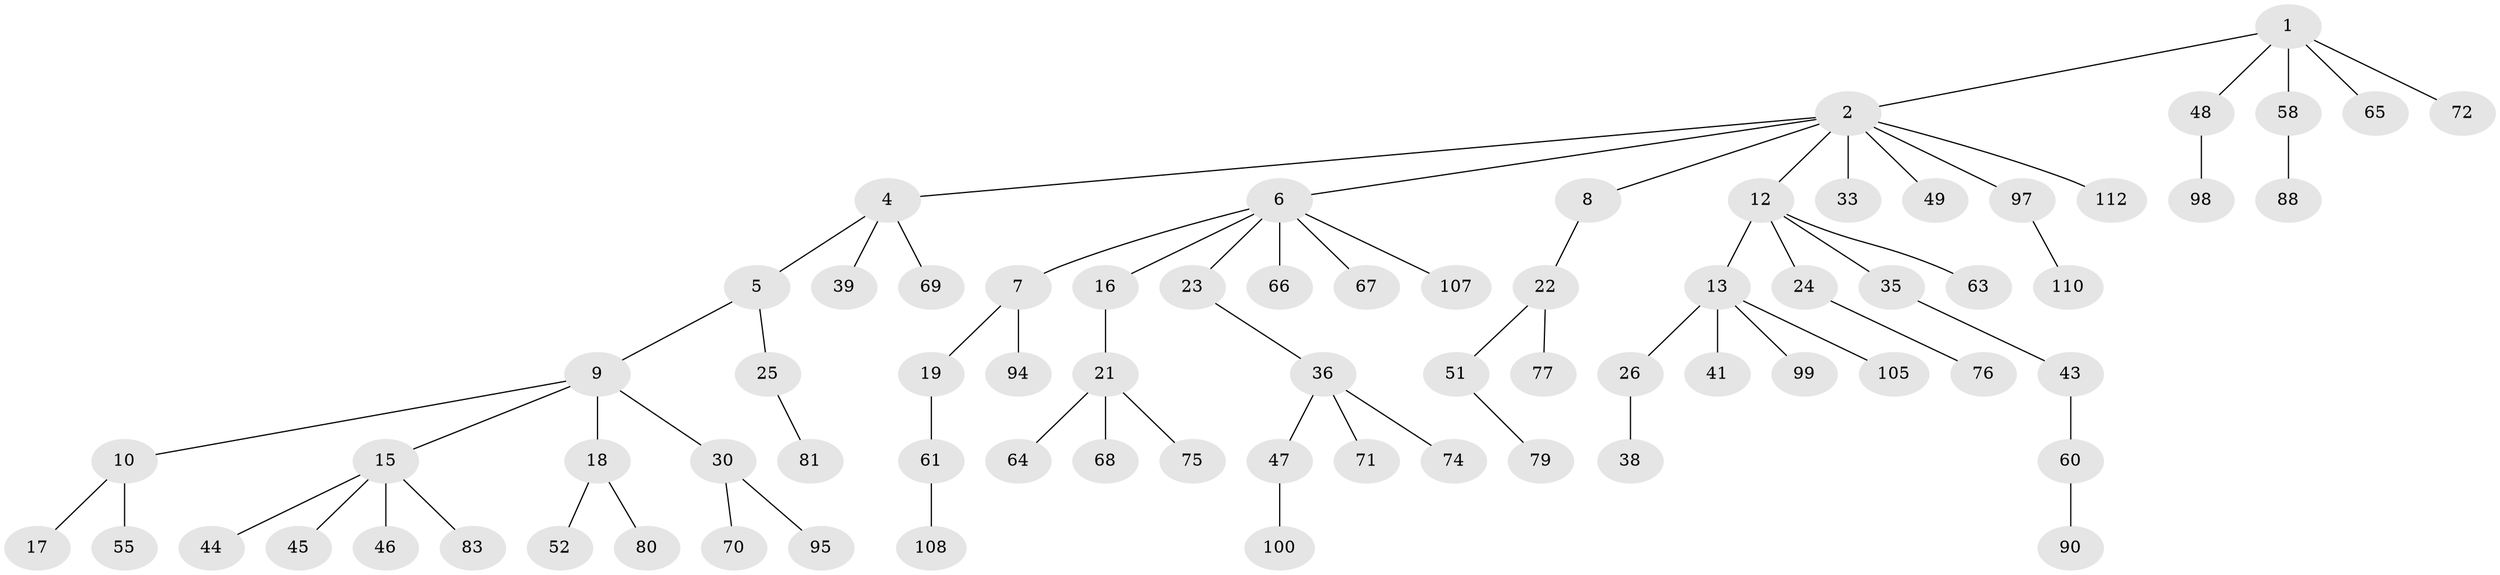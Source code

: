 // original degree distribution, {5: 0.05309734513274336, 7: 0.008849557522123894, 4: 0.04424778761061947, 3: 0.11504424778761062, 2: 0.30973451327433627, 6: 0.008849557522123894, 1: 0.46017699115044247}
// Generated by graph-tools (version 1.1) at 2025/42/03/06/25 10:42:06]
// undirected, 73 vertices, 72 edges
graph export_dot {
graph [start="1"]
  node [color=gray90,style=filled];
  1 [super="+31"];
  2 [super="+3"];
  4 [super="+93"];
  5;
  6 [super="+56"];
  7 [super="+32"];
  8;
  9 [super="+11"];
  10 [super="+29"];
  12 [super="+50"];
  13 [super="+14"];
  15 [super="+27"];
  16;
  17 [super="+20"];
  18 [super="+28"];
  19;
  21 [super="+102"];
  22 [super="+37"];
  23 [super="+113"];
  24 [super="+92"];
  25 [super="+54"];
  26 [super="+34"];
  30 [super="+40"];
  33;
  35;
  36 [super="+82"];
  38 [super="+42"];
  39 [super="+62"];
  41;
  43 [super="+109"];
  44;
  45 [super="+103"];
  46 [super="+91"];
  47 [super="+104"];
  48 [super="+78"];
  49 [super="+57"];
  51 [super="+53"];
  52 [super="+111"];
  55 [super="+85"];
  58 [super="+59"];
  60 [super="+84"];
  61 [super="+73"];
  63 [super="+96"];
  64;
  65;
  66;
  67;
  68;
  69;
  70 [super="+101"];
  71;
  72;
  74;
  75 [super="+87"];
  76 [super="+89"];
  77 [super="+86"];
  79;
  80;
  81;
  83;
  88 [super="+106"];
  90;
  94;
  95;
  97;
  98;
  99;
  100;
  105;
  107;
  108;
  110;
  112;
  1 -- 2;
  1 -- 48;
  1 -- 58;
  1 -- 65;
  1 -- 72;
  2 -- 4;
  2 -- 6;
  2 -- 12;
  2 -- 33;
  2 -- 97;
  2 -- 8;
  2 -- 49;
  2 -- 112;
  4 -- 5;
  4 -- 39;
  4 -- 69;
  5 -- 9;
  5 -- 25;
  6 -- 7;
  6 -- 16;
  6 -- 23;
  6 -- 67;
  6 -- 66;
  6 -- 107;
  7 -- 19;
  7 -- 94;
  8 -- 22;
  9 -- 10;
  9 -- 15;
  9 -- 18;
  9 -- 30;
  10 -- 17;
  10 -- 55;
  12 -- 13;
  12 -- 24;
  12 -- 35;
  12 -- 63;
  13 -- 99;
  13 -- 105;
  13 -- 41;
  13 -- 26;
  15 -- 44;
  15 -- 45;
  15 -- 46;
  15 -- 83;
  16 -- 21;
  18 -- 80;
  18 -- 52;
  19 -- 61;
  21 -- 64;
  21 -- 68;
  21 -- 75;
  22 -- 51;
  22 -- 77;
  23 -- 36;
  24 -- 76;
  25 -- 81;
  26 -- 38;
  30 -- 95;
  30 -- 70;
  35 -- 43;
  36 -- 47;
  36 -- 71;
  36 -- 74;
  43 -- 60;
  47 -- 100;
  48 -- 98;
  51 -- 79;
  58 -- 88;
  60 -- 90;
  61 -- 108;
  97 -- 110;
}
